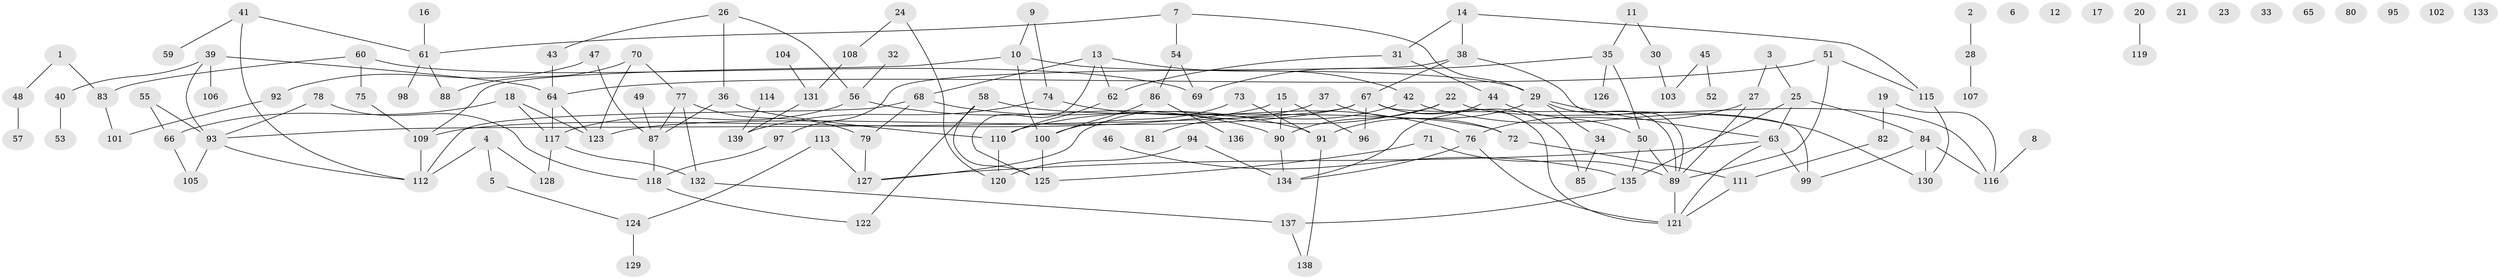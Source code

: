 // coarse degree distribution, {6: 0.058823529411764705, 5: 0.08235294117647059, 7: 0.047058823529411764, 3: 0.27058823529411763, 4: 0.17647058823529413, 2: 0.2235294117647059, 1: 0.1411764705882353}
// Generated by graph-tools (version 1.1) at 2025/48/03/04/25 22:48:15]
// undirected, 139 vertices, 179 edges
graph export_dot {
  node [color=gray90,style=filled];
  1;
  2;
  3;
  4;
  5;
  6;
  7;
  8;
  9;
  10;
  11;
  12;
  13;
  14;
  15;
  16;
  17;
  18;
  19;
  20;
  21;
  22;
  23;
  24;
  25;
  26;
  27;
  28;
  29;
  30;
  31;
  32;
  33;
  34;
  35;
  36;
  37;
  38;
  39;
  40;
  41;
  42;
  43;
  44;
  45;
  46;
  47;
  48;
  49;
  50;
  51;
  52;
  53;
  54;
  55;
  56;
  57;
  58;
  59;
  60;
  61;
  62;
  63;
  64;
  65;
  66;
  67;
  68;
  69;
  70;
  71;
  72;
  73;
  74;
  75;
  76;
  77;
  78;
  79;
  80;
  81;
  82;
  83;
  84;
  85;
  86;
  87;
  88;
  89;
  90;
  91;
  92;
  93;
  94;
  95;
  96;
  97;
  98;
  99;
  100;
  101;
  102;
  103;
  104;
  105;
  106;
  107;
  108;
  109;
  110;
  111;
  112;
  113;
  114;
  115;
  116;
  117;
  118;
  119;
  120;
  121;
  122;
  123;
  124;
  125;
  126;
  127;
  128;
  129;
  130;
  131;
  132;
  133;
  134;
  135;
  136;
  137;
  138;
  139;
  1 -- 48;
  1 -- 83;
  2 -- 28;
  3 -- 25;
  3 -- 27;
  4 -- 5;
  4 -- 112;
  4 -- 128;
  5 -- 124;
  7 -- 29;
  7 -- 54;
  7 -- 61;
  8 -- 116;
  9 -- 10;
  9 -- 74;
  10 -- 29;
  10 -- 100;
  10 -- 109;
  11 -- 30;
  11 -- 35;
  13 -- 42;
  13 -- 62;
  13 -- 68;
  13 -- 125;
  14 -- 31;
  14 -- 38;
  14 -- 115;
  15 -- 90;
  15 -- 96;
  15 -- 109;
  16 -- 61;
  18 -- 66;
  18 -- 117;
  18 -- 123;
  19 -- 82;
  19 -- 116;
  20 -- 119;
  22 -- 90;
  22 -- 110;
  22 -- 116;
  24 -- 108;
  24 -- 120;
  25 -- 63;
  25 -- 84;
  25 -- 135;
  26 -- 36;
  26 -- 43;
  26 -- 56;
  27 -- 76;
  27 -- 89;
  28 -- 107;
  29 -- 34;
  29 -- 63;
  29 -- 89;
  29 -- 91;
  30 -- 103;
  31 -- 44;
  31 -- 62;
  32 -- 56;
  34 -- 85;
  35 -- 50;
  35 -- 69;
  35 -- 126;
  36 -- 87;
  36 -- 110;
  37 -- 72;
  37 -- 127;
  38 -- 67;
  38 -- 89;
  38 -- 97;
  39 -- 40;
  39 -- 64;
  39 -- 93;
  39 -- 106;
  40 -- 53;
  41 -- 59;
  41 -- 61;
  41 -- 112;
  42 -- 81;
  42 -- 130;
  43 -- 64;
  44 -- 50;
  44 -- 134;
  45 -- 52;
  45 -- 103;
  46 -- 135;
  47 -- 87;
  47 -- 92;
  48 -- 57;
  49 -- 87;
  50 -- 89;
  50 -- 135;
  51 -- 64;
  51 -- 89;
  51 -- 115;
  54 -- 69;
  54 -- 86;
  55 -- 66;
  55 -- 93;
  56 -- 90;
  56 -- 117;
  58 -- 72;
  58 -- 122;
  58 -- 125;
  60 -- 69;
  60 -- 75;
  60 -- 83;
  61 -- 88;
  61 -- 98;
  62 -- 110;
  63 -- 99;
  63 -- 121;
  63 -- 127;
  64 -- 117;
  64 -- 123;
  66 -- 105;
  67 -- 85;
  67 -- 93;
  67 -- 96;
  67 -- 99;
  67 -- 121;
  67 -- 123;
  68 -- 79;
  68 -- 91;
  68 -- 112;
  70 -- 77;
  70 -- 88;
  70 -- 123;
  71 -- 89;
  71 -- 125;
  72 -- 111;
  73 -- 91;
  73 -- 100;
  74 -- 76;
  74 -- 139;
  75 -- 109;
  76 -- 121;
  76 -- 134;
  77 -- 79;
  77 -- 87;
  77 -- 132;
  78 -- 93;
  78 -- 118;
  79 -- 127;
  82 -- 111;
  83 -- 101;
  84 -- 99;
  84 -- 116;
  84 -- 130;
  86 -- 100;
  86 -- 136;
  87 -- 118;
  89 -- 121;
  90 -- 134;
  91 -- 138;
  92 -- 101;
  93 -- 105;
  93 -- 112;
  94 -- 120;
  94 -- 134;
  97 -- 118;
  100 -- 125;
  104 -- 131;
  108 -- 131;
  109 -- 112;
  110 -- 120;
  111 -- 121;
  113 -- 124;
  113 -- 127;
  114 -- 139;
  115 -- 130;
  117 -- 128;
  117 -- 132;
  118 -- 122;
  124 -- 129;
  131 -- 139;
  132 -- 137;
  135 -- 137;
  137 -- 138;
}
